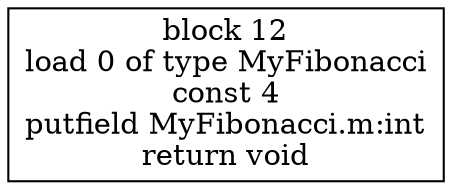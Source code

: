 digraph "MyFibonacci.FIXTURE7(MyFibonacci)void" {
size = "11,7.5";
codeblock_12 [ shape = box, label = "block 12\nload 0 of type MyFibonacci\nconst 4\nputfield MyFibonacci.m:int\nreturn void"];
}